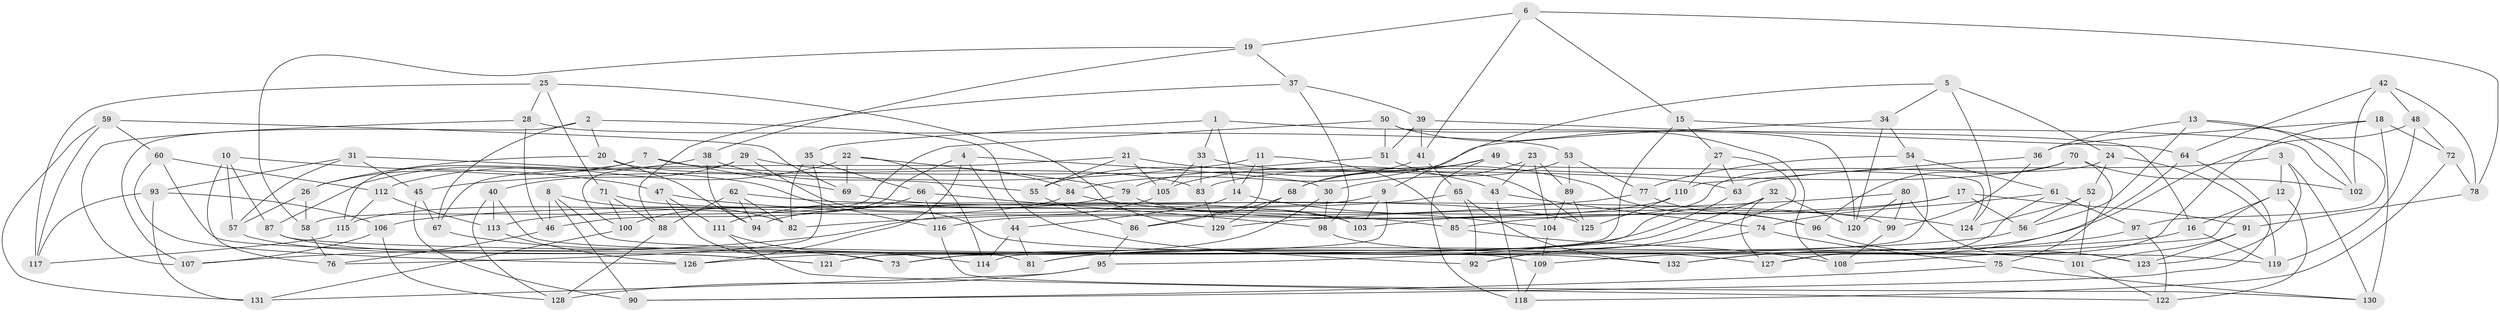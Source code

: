 // Generated by graph-tools (version 1.1) at 2025/58/03/09/25 04:58:50]
// undirected, 132 vertices, 264 edges
graph export_dot {
graph [start="1"]
  node [color=gray90,style=filled];
  1;
  2;
  3;
  4;
  5;
  6;
  7;
  8;
  9;
  10;
  11;
  12;
  13;
  14;
  15;
  16;
  17;
  18;
  19;
  20;
  21;
  22;
  23;
  24;
  25;
  26;
  27;
  28;
  29;
  30;
  31;
  32;
  33;
  34;
  35;
  36;
  37;
  38;
  39;
  40;
  41;
  42;
  43;
  44;
  45;
  46;
  47;
  48;
  49;
  50;
  51;
  52;
  53;
  54;
  55;
  56;
  57;
  58;
  59;
  60;
  61;
  62;
  63;
  64;
  65;
  66;
  67;
  68;
  69;
  70;
  71;
  72;
  73;
  74;
  75;
  76;
  77;
  78;
  79;
  80;
  81;
  82;
  83;
  84;
  85;
  86;
  87;
  88;
  89;
  90;
  91;
  92;
  93;
  94;
  95;
  96;
  97;
  98;
  99;
  100;
  101;
  102;
  103;
  104;
  105;
  106;
  107;
  108;
  109;
  110;
  111;
  112;
  113;
  114;
  115;
  116;
  117;
  118;
  119;
  120;
  121;
  122;
  123;
  124;
  125;
  126;
  127;
  128;
  129;
  130;
  131;
  132;
  1 -- 33;
  1 -- 35;
  1 -- 16;
  1 -- 14;
  2 -- 20;
  2 -- 92;
  2 -- 107;
  2 -- 67;
  3 -- 63;
  3 -- 123;
  3 -- 12;
  3 -- 130;
  4 -- 44;
  4 -- 46;
  4 -- 126;
  4 -- 30;
  5 -- 24;
  5 -- 34;
  5 -- 9;
  5 -- 124;
  6 -- 78;
  6 -- 15;
  6 -- 41;
  6 -- 19;
  7 -- 63;
  7 -- 69;
  7 -- 26;
  7 -- 115;
  8 -- 132;
  8 -- 82;
  8 -- 46;
  8 -- 90;
  9 -- 94;
  9 -- 73;
  9 -- 103;
  10 -- 47;
  10 -- 57;
  10 -- 76;
  10 -- 87;
  11 -- 14;
  11 -- 85;
  11 -- 86;
  11 -- 45;
  12 -- 122;
  12 -- 108;
  12 -- 16;
  13 -- 97;
  13 -- 36;
  13 -- 102;
  13 -- 56;
  14 -- 44;
  14 -- 104;
  15 -- 102;
  15 -- 27;
  15 -- 121;
  16 -- 119;
  16 -- 81;
  17 -- 113;
  17 -- 91;
  17 -- 56;
  17 -- 85;
  18 -- 127;
  18 -- 130;
  18 -- 36;
  18 -- 72;
  19 -- 37;
  19 -- 38;
  19 -- 58;
  20 -- 26;
  20 -- 94;
  20 -- 83;
  21 -- 55;
  21 -- 67;
  21 -- 105;
  21 -- 43;
  22 -- 114;
  22 -- 69;
  22 -- 79;
  22 -- 112;
  23 -- 89;
  23 -- 30;
  23 -- 43;
  23 -- 104;
  24 -- 52;
  24 -- 103;
  24 -- 119;
  25 -- 71;
  25 -- 28;
  25 -- 129;
  25 -- 117;
  26 -- 57;
  26 -- 58;
  27 -- 63;
  27 -- 110;
  27 -- 92;
  28 -- 46;
  28 -- 53;
  28 -- 107;
  29 -- 40;
  29 -- 100;
  29 -- 84;
  29 -- 101;
  30 -- 98;
  30 -- 126;
  31 -- 45;
  31 -- 93;
  31 -- 116;
  31 -- 57;
  32 -- 81;
  32 -- 120;
  32 -- 127;
  32 -- 121;
  33 -- 83;
  33 -- 96;
  33 -- 105;
  34 -- 54;
  34 -- 120;
  34 -- 84;
  35 -- 76;
  35 -- 82;
  35 -- 66;
  36 -- 99;
  36 -- 110;
  37 -- 98;
  37 -- 39;
  37 -- 88;
  38 -- 55;
  38 -- 87;
  38 -- 94;
  39 -- 41;
  39 -- 51;
  39 -- 64;
  40 -- 113;
  40 -- 109;
  40 -- 128;
  41 -- 79;
  41 -- 65;
  42 -- 102;
  42 -- 78;
  42 -- 48;
  42 -- 64;
  43 -- 74;
  43 -- 118;
  44 -- 114;
  44 -- 81;
  45 -- 67;
  45 -- 90;
  46 -- 76;
  47 -- 111;
  47 -- 73;
  47 -- 85;
  48 -- 72;
  48 -- 119;
  48 -- 109;
  49 -- 118;
  49 -- 124;
  49 -- 105;
  49 -- 68;
  50 -- 108;
  50 -- 58;
  50 -- 120;
  50 -- 51;
  51 -- 125;
  51 -- 55;
  52 -- 124;
  52 -- 101;
  52 -- 56;
  53 -- 68;
  53 -- 77;
  53 -- 89;
  54 -- 114;
  54 -- 61;
  54 -- 77;
  55 -- 86;
  56 -- 73;
  57 -- 121;
  58 -- 76;
  59 -- 131;
  59 -- 60;
  59 -- 69;
  59 -- 117;
  60 -- 126;
  60 -- 112;
  60 -- 81;
  61 -- 74;
  61 -- 127;
  61 -- 97;
  62 -- 99;
  62 -- 88;
  62 -- 94;
  62 -- 82;
  63 -- 95;
  64 -- 132;
  64 -- 90;
  65 -- 106;
  65 -- 132;
  65 -- 92;
  66 -- 116;
  66 -- 100;
  66 -- 98;
  67 -- 73;
  68 -- 129;
  68 -- 86;
  69 -- 125;
  70 -- 75;
  70 -- 102;
  70 -- 96;
  70 -- 83;
  71 -- 88;
  71 -- 100;
  71 -- 103;
  72 -- 78;
  72 -- 118;
  74 -- 92;
  74 -- 75;
  75 -- 130;
  75 -- 90;
  77 -- 96;
  77 -- 82;
  78 -- 91;
  79 -- 111;
  79 -- 103;
  80 -- 99;
  80 -- 123;
  80 -- 120;
  80 -- 129;
  83 -- 129;
  84 -- 115;
  84 -- 124;
  85 -- 108;
  86 -- 95;
  87 -- 119;
  87 -- 121;
  88 -- 128;
  89 -- 125;
  89 -- 104;
  91 -- 101;
  91 -- 123;
  93 -- 106;
  93 -- 131;
  93 -- 117;
  95 -- 128;
  95 -- 131;
  96 -- 123;
  97 -- 122;
  97 -- 132;
  98 -- 127;
  99 -- 108;
  100 -- 131;
  101 -- 122;
  104 -- 109;
  105 -- 107;
  106 -- 128;
  106 -- 107;
  109 -- 118;
  110 -- 116;
  110 -- 125;
  111 -- 122;
  111 -- 114;
  112 -- 115;
  112 -- 113;
  113 -- 126;
  115 -- 117;
  116 -- 130;
}
